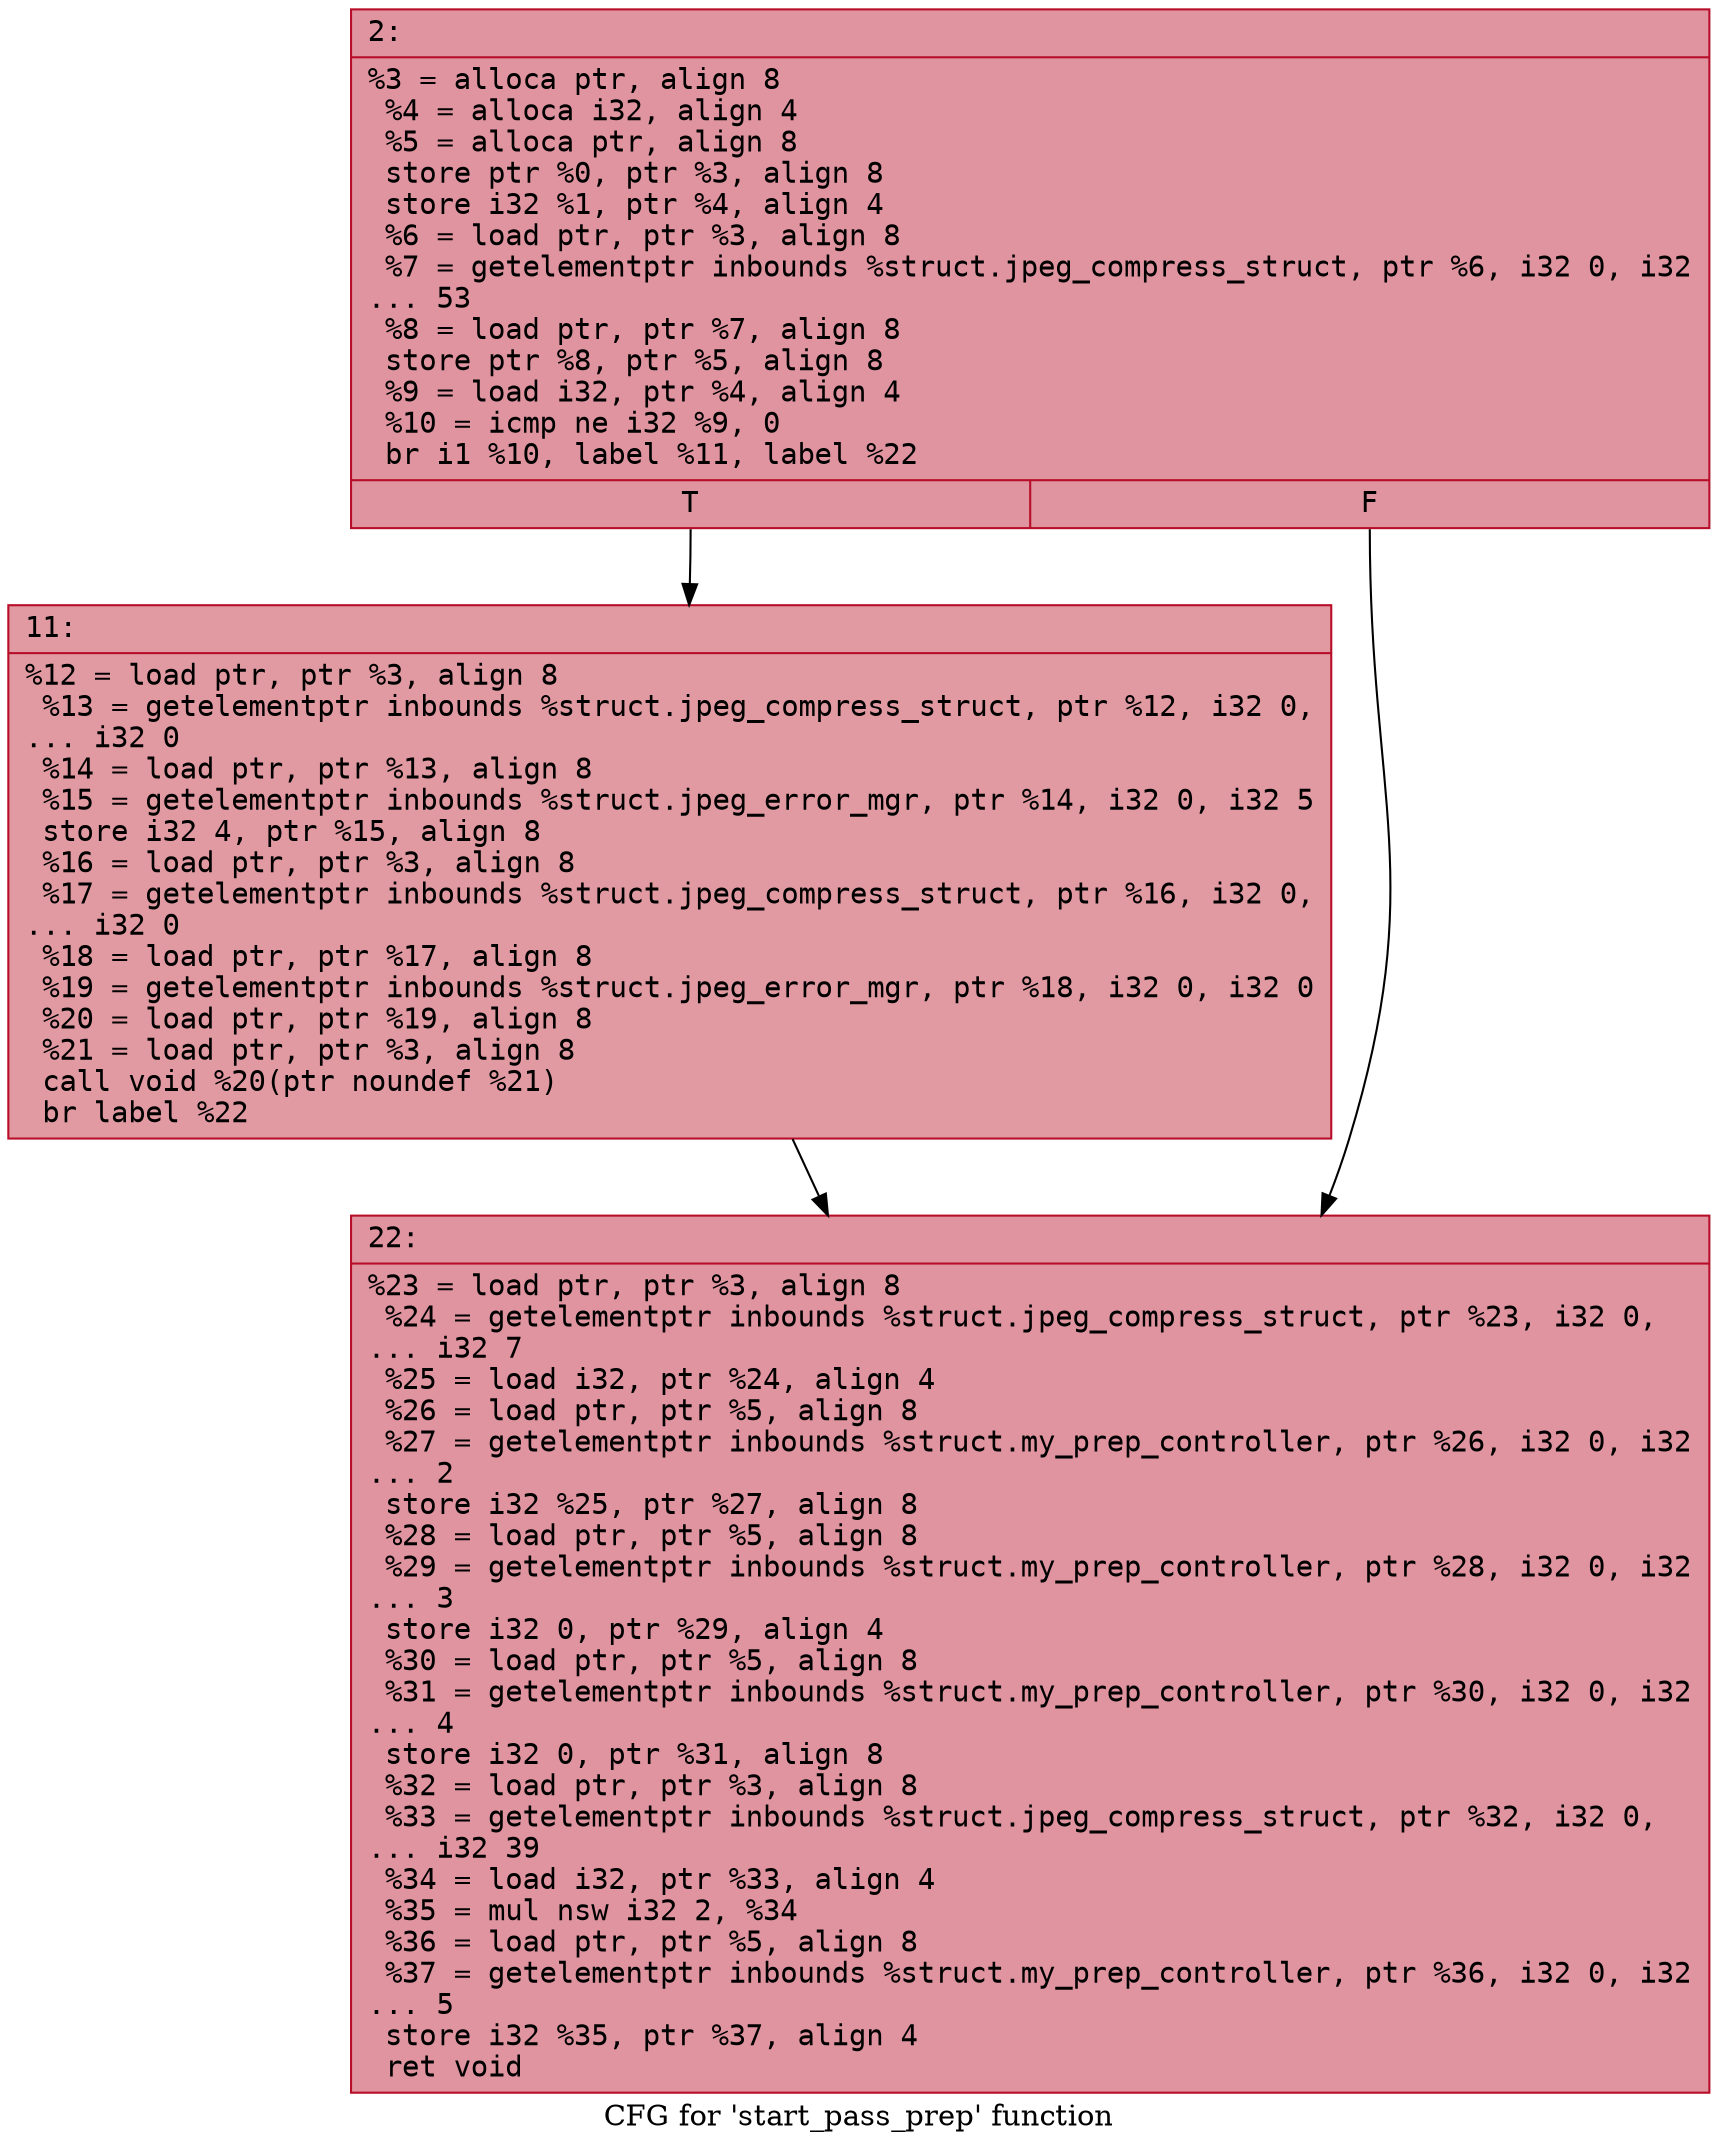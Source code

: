 digraph "CFG for 'start_pass_prep' function" {
	label="CFG for 'start_pass_prep' function";

	Node0x6000001adf40 [shape=record,color="#b70d28ff", style=filled, fillcolor="#b70d2870" fontname="Courier",label="{2:\l|  %3 = alloca ptr, align 8\l  %4 = alloca i32, align 4\l  %5 = alloca ptr, align 8\l  store ptr %0, ptr %3, align 8\l  store i32 %1, ptr %4, align 4\l  %6 = load ptr, ptr %3, align 8\l  %7 = getelementptr inbounds %struct.jpeg_compress_struct, ptr %6, i32 0, i32\l... 53\l  %8 = load ptr, ptr %7, align 8\l  store ptr %8, ptr %5, align 8\l  %9 = load i32, ptr %4, align 4\l  %10 = icmp ne i32 %9, 0\l  br i1 %10, label %11, label %22\l|{<s0>T|<s1>F}}"];
	Node0x6000001adf40:s0 -> Node0x6000001ae300[tooltip="2 -> 11\nProbability 62.50%" ];
	Node0x6000001adf40:s1 -> Node0x6000001ae350[tooltip="2 -> 22\nProbability 37.50%" ];
	Node0x6000001ae300 [shape=record,color="#b70d28ff", style=filled, fillcolor="#bb1b2c70" fontname="Courier",label="{11:\l|  %12 = load ptr, ptr %3, align 8\l  %13 = getelementptr inbounds %struct.jpeg_compress_struct, ptr %12, i32 0,\l... i32 0\l  %14 = load ptr, ptr %13, align 8\l  %15 = getelementptr inbounds %struct.jpeg_error_mgr, ptr %14, i32 0, i32 5\l  store i32 4, ptr %15, align 8\l  %16 = load ptr, ptr %3, align 8\l  %17 = getelementptr inbounds %struct.jpeg_compress_struct, ptr %16, i32 0,\l... i32 0\l  %18 = load ptr, ptr %17, align 8\l  %19 = getelementptr inbounds %struct.jpeg_error_mgr, ptr %18, i32 0, i32 0\l  %20 = load ptr, ptr %19, align 8\l  %21 = load ptr, ptr %3, align 8\l  call void %20(ptr noundef %21)\l  br label %22\l}"];
	Node0x6000001ae300 -> Node0x6000001ae350[tooltip="11 -> 22\nProbability 100.00%" ];
	Node0x6000001ae350 [shape=record,color="#b70d28ff", style=filled, fillcolor="#b70d2870" fontname="Courier",label="{22:\l|  %23 = load ptr, ptr %3, align 8\l  %24 = getelementptr inbounds %struct.jpeg_compress_struct, ptr %23, i32 0,\l... i32 7\l  %25 = load i32, ptr %24, align 4\l  %26 = load ptr, ptr %5, align 8\l  %27 = getelementptr inbounds %struct.my_prep_controller, ptr %26, i32 0, i32\l... 2\l  store i32 %25, ptr %27, align 8\l  %28 = load ptr, ptr %5, align 8\l  %29 = getelementptr inbounds %struct.my_prep_controller, ptr %28, i32 0, i32\l... 3\l  store i32 0, ptr %29, align 4\l  %30 = load ptr, ptr %5, align 8\l  %31 = getelementptr inbounds %struct.my_prep_controller, ptr %30, i32 0, i32\l... 4\l  store i32 0, ptr %31, align 8\l  %32 = load ptr, ptr %3, align 8\l  %33 = getelementptr inbounds %struct.jpeg_compress_struct, ptr %32, i32 0,\l... i32 39\l  %34 = load i32, ptr %33, align 4\l  %35 = mul nsw i32 2, %34\l  %36 = load ptr, ptr %5, align 8\l  %37 = getelementptr inbounds %struct.my_prep_controller, ptr %36, i32 0, i32\l... 5\l  store i32 %35, ptr %37, align 4\l  ret void\l}"];
}
